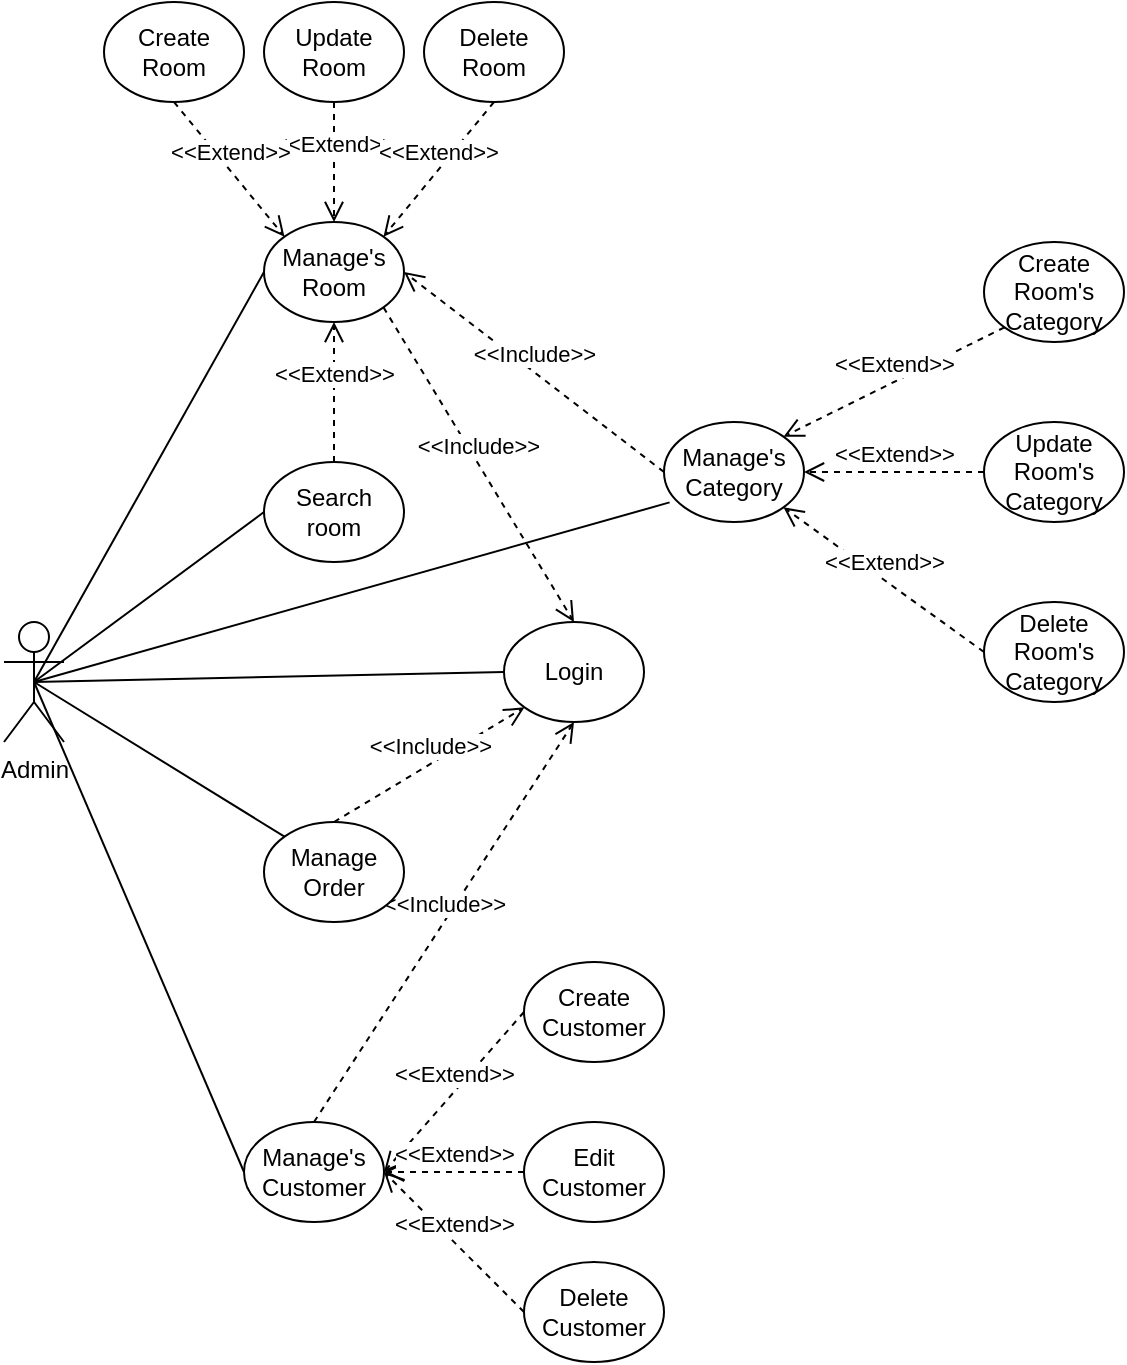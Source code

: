 <mxfile version="14.5.1" type="github">
  <diagram id="v-P9ltx4eJ1AebxSCoYZ" name="Page-1">
    <mxGraphModel dx="994" dy="584" grid="1" gridSize="10" guides="1" tooltips="1" connect="1" arrows="1" fold="1" page="1" pageScale="1" pageWidth="850" pageHeight="1100" math="0" shadow="0">
      <root>
        <mxCell id="0" />
        <mxCell id="1" parent="0" />
        <mxCell id="56smXT5DlRSRfyMIf9yv-1" value="Admin" style="shape=umlActor;verticalLabelPosition=bottom;verticalAlign=top;html=1;outlineConnect=0;" parent="1" vertex="1">
          <mxGeometry x="40" y="320" width="30" height="60" as="geometry" />
        </mxCell>
        <mxCell id="56smXT5DlRSRfyMIf9yv-2" value="Login" style="ellipse;whiteSpace=wrap;html=1;" parent="1" vertex="1">
          <mxGeometry x="290" y="320" width="70" height="50" as="geometry" />
        </mxCell>
        <mxCell id="56smXT5DlRSRfyMIf9yv-3" value="Manage&#39;s Customer" style="ellipse;whiteSpace=wrap;html=1;" parent="1" vertex="1">
          <mxGeometry x="160" y="570" width="70" height="50" as="geometry" />
        </mxCell>
        <mxCell id="56smXT5DlRSRfyMIf9yv-4" value="Delete Customer" style="ellipse;whiteSpace=wrap;html=1;" parent="1" vertex="1">
          <mxGeometry x="300" y="640" width="70" height="50" as="geometry" />
        </mxCell>
        <mxCell id="56smXT5DlRSRfyMIf9yv-5" value="Create Customer" style="ellipse;whiteSpace=wrap;html=1;" parent="1" vertex="1">
          <mxGeometry x="300" y="490" width="70" height="50" as="geometry" />
        </mxCell>
        <mxCell id="56smXT5DlRSRfyMIf9yv-9" value="Search room" style="ellipse;whiteSpace=wrap;html=1;" parent="1" vertex="1">
          <mxGeometry x="170" y="240" width="70" height="50" as="geometry" />
        </mxCell>
        <mxCell id="56smXT5DlRSRfyMIf9yv-10" value="Manage&#39;s Room" style="ellipse;whiteSpace=wrap;html=1;" parent="1" vertex="1">
          <mxGeometry x="170" y="120" width="70" height="50" as="geometry" />
        </mxCell>
        <mxCell id="56smXT5DlRSRfyMIf9yv-11" value="" style="endArrow=none;html=1;exitX=0.5;exitY=0.5;exitDx=0;exitDy=0;exitPerimeter=0;entryX=0;entryY=0.5;entryDx=0;entryDy=0;" parent="1" source="56smXT5DlRSRfyMIf9yv-1" target="56smXT5DlRSRfyMIf9yv-2" edge="1">
          <mxGeometry width="50" height="50" relative="1" as="geometry">
            <mxPoint x="310" y="410" as="sourcePoint" />
            <mxPoint x="360" y="360" as="targetPoint" />
          </mxGeometry>
        </mxCell>
        <mxCell id="56smXT5DlRSRfyMIf9yv-12" value="" style="endArrow=none;html=1;exitX=0.5;exitY=0.5;exitDx=0;exitDy=0;exitPerimeter=0;entryX=0;entryY=0.5;entryDx=0;entryDy=0;" parent="1" source="56smXT5DlRSRfyMIf9yv-1" target="56smXT5DlRSRfyMIf9yv-10" edge="1">
          <mxGeometry width="50" height="50" relative="1" as="geometry">
            <mxPoint x="65" y="360.0" as="sourcePoint" />
            <mxPoint x="150" y="195" as="targetPoint" />
          </mxGeometry>
        </mxCell>
        <mxCell id="56smXT5DlRSRfyMIf9yv-13" value="" style="endArrow=none;html=1;exitX=0.5;exitY=0.5;exitDx=0;exitDy=0;exitPerimeter=0;entryX=0;entryY=0.5;entryDx=0;entryDy=0;" parent="1" source="56smXT5DlRSRfyMIf9yv-1" target="56smXT5DlRSRfyMIf9yv-9" edge="1">
          <mxGeometry width="50" height="50" relative="1" as="geometry">
            <mxPoint x="65" y="360.0" as="sourcePoint" />
            <mxPoint x="150" y="275" as="targetPoint" />
          </mxGeometry>
        </mxCell>
        <mxCell id="56smXT5DlRSRfyMIf9yv-16" value="Delete Room" style="ellipse;whiteSpace=wrap;html=1;" parent="1" vertex="1">
          <mxGeometry x="250" y="10" width="70" height="50" as="geometry" />
        </mxCell>
        <mxCell id="56smXT5DlRSRfyMIf9yv-17" value="Update Room" style="ellipse;whiteSpace=wrap;html=1;" parent="1" vertex="1">
          <mxGeometry x="170" y="10" width="70" height="50" as="geometry" />
        </mxCell>
        <mxCell id="56smXT5DlRSRfyMIf9yv-18" value="Create Room" style="ellipse;whiteSpace=wrap;html=1;" parent="1" vertex="1">
          <mxGeometry x="90" y="10" width="70" height="50" as="geometry" />
        </mxCell>
        <mxCell id="56smXT5DlRSRfyMIf9yv-20" value="&amp;lt;&amp;lt;Extend&amp;gt;&amp;gt;" style="html=1;verticalAlign=bottom;endArrow=open;dashed=1;endSize=8;exitX=0.5;exitY=1;exitDx=0;exitDy=0;entryX=0.5;entryY=0;entryDx=0;entryDy=0;" parent="1" source="56smXT5DlRSRfyMIf9yv-17" target="56smXT5DlRSRfyMIf9yv-10" edge="1">
          <mxGeometry relative="1" as="geometry">
            <mxPoint x="405" y="290" as="sourcePoint" />
            <mxPoint x="425" y="335.0" as="targetPoint" />
          </mxGeometry>
        </mxCell>
        <mxCell id="56smXT5DlRSRfyMIf9yv-21" value="&amp;lt;&amp;lt;Extend&amp;gt;&amp;gt;" style="html=1;verticalAlign=bottom;endArrow=open;dashed=1;endSize=8;exitX=0.5;exitY=1;exitDx=0;exitDy=0;entryX=1;entryY=0;entryDx=0;entryDy=0;" parent="1" source="56smXT5DlRSRfyMIf9yv-16" target="56smXT5DlRSRfyMIf9yv-10" edge="1">
          <mxGeometry relative="1" as="geometry">
            <mxPoint x="490.251" y="292.678" as="sourcePoint" />
            <mxPoint x="449.749" y="342.322" as="targetPoint" />
          </mxGeometry>
        </mxCell>
        <mxCell id="56smXT5DlRSRfyMIf9yv-22" value="&amp;lt;&amp;lt;Extend&amp;gt;&amp;gt;" style="html=1;verticalAlign=bottom;endArrow=open;dashed=1;endSize=8;exitX=0.5;exitY=0;exitDx=0;exitDy=0;entryX=0.5;entryY=1;entryDx=0;entryDy=0;" parent="1" source="56smXT5DlRSRfyMIf9yv-9" target="56smXT5DlRSRfyMIf9yv-10" edge="1">
          <mxGeometry relative="1" as="geometry">
            <mxPoint x="405" y="290" as="sourcePoint" />
            <mxPoint x="425" y="335.0" as="targetPoint" />
          </mxGeometry>
        </mxCell>
        <mxCell id="56smXT5DlRSRfyMIf9yv-27" value="" style="endArrow=none;html=1;exitX=0.5;exitY=0.5;exitDx=0;exitDy=0;exitPerimeter=0;entryX=0;entryY=0.5;entryDx=0;entryDy=0;" parent="1" source="56smXT5DlRSRfyMIf9yv-1" target="56smXT5DlRSRfyMIf9yv-3" edge="1">
          <mxGeometry width="50" height="50" relative="1" as="geometry">
            <mxPoint x="75" y="370.0" as="sourcePoint" />
            <mxPoint x="160" y="305" as="targetPoint" />
          </mxGeometry>
        </mxCell>
        <mxCell id="9CDeCDTnV2fdpPq-UYgq-1" value="&amp;lt;&amp;lt;Include&amp;gt;&amp;gt;" style="html=1;verticalAlign=bottom;endArrow=open;dashed=1;endSize=8;exitX=1;exitY=1;exitDx=0;exitDy=0;entryX=0.5;entryY=0;entryDx=0;entryDy=0;" parent="1" source="56smXT5DlRSRfyMIf9yv-10" target="56smXT5DlRSRfyMIf9yv-2" edge="1">
          <mxGeometry relative="1" as="geometry">
            <mxPoint x="220" y="295" as="sourcePoint" />
            <mxPoint x="310" y="150" as="targetPoint" />
          </mxGeometry>
        </mxCell>
        <mxCell id="9CDeCDTnV2fdpPq-UYgq-3" value="&amp;lt;&amp;lt;Include&amp;gt;&amp;gt;" style="html=1;verticalAlign=bottom;endArrow=open;dashed=1;endSize=8;exitX=0.5;exitY=0;exitDx=0;exitDy=0;entryX=0.5;entryY=1;entryDx=0;entryDy=0;" parent="1" source="56smXT5DlRSRfyMIf9yv-3" target="56smXT5DlRSRfyMIf9yv-2" edge="1">
          <mxGeometry relative="1" as="geometry">
            <mxPoint x="470" y="430" as="sourcePoint" />
            <mxPoint x="389.579" y="372.798" as="targetPoint" />
          </mxGeometry>
        </mxCell>
        <mxCell id="9CDeCDTnV2fdpPq-UYgq-4" value="&amp;lt;&amp;lt;Extend&amp;gt;&amp;gt;" style="html=1;verticalAlign=bottom;endArrow=open;dashed=1;endSize=8;exitX=0;exitY=0.5;exitDx=0;exitDy=0;entryX=1;entryY=0.5;entryDx=0;entryDy=0;" parent="1" source="56smXT5DlRSRfyMIf9yv-5" target="56smXT5DlRSRfyMIf9yv-3" edge="1">
          <mxGeometry relative="1" as="geometry">
            <mxPoint x="400" y="520.0" as="sourcePoint" />
            <mxPoint x="445.421" y="472.798" as="targetPoint" />
          </mxGeometry>
        </mxCell>
        <mxCell id="9CDeCDTnV2fdpPq-UYgq-5" value="&amp;lt;&amp;lt;Extend&amp;gt;&amp;gt;" style="html=1;verticalAlign=bottom;endArrow=open;dashed=1;endSize=8;exitX=0;exitY=0.5;exitDx=0;exitDy=0;entryX=1;entryY=0.5;entryDx=0;entryDy=0;" parent="1" source="56smXT5DlRSRfyMIf9yv-4" target="56smXT5DlRSRfyMIf9yv-3" edge="1">
          <mxGeometry relative="1" as="geometry">
            <mxPoint x="410" y="530.0" as="sourcePoint" />
            <mxPoint x="455.421" y="482.798" as="targetPoint" />
          </mxGeometry>
        </mxCell>
        <mxCell id="iWWGk99or0XHmobTajnt-2" value="&amp;lt;&amp;lt;Extend&amp;gt;&amp;gt;" style="html=1;verticalAlign=bottom;endArrow=open;dashed=1;endSize=8;exitX=0.5;exitY=1;exitDx=0;exitDy=0;entryX=0;entryY=0;entryDx=0;entryDy=0;" parent="1" source="56smXT5DlRSRfyMIf9yv-18" target="56smXT5DlRSRfyMIf9yv-10" edge="1">
          <mxGeometry relative="1" as="geometry">
            <mxPoint x="255.0" y="70.0" as="sourcePoint" />
            <mxPoint x="239.65" y="137.252" as="targetPoint" />
          </mxGeometry>
        </mxCell>
        <mxCell id="iWWGk99or0XHmobTajnt-4" value="Manage Order" style="ellipse;whiteSpace=wrap;html=1;" parent="1" vertex="1">
          <mxGeometry x="170" y="420" width="70" height="50" as="geometry" />
        </mxCell>
        <mxCell id="iWWGk99or0XHmobTajnt-7" value="" style="endArrow=none;html=1;exitX=0.5;exitY=0.5;exitDx=0;exitDy=0;exitPerimeter=0;entryX=0;entryY=0;entryDx=0;entryDy=0;" parent="1" source="56smXT5DlRSRfyMIf9yv-1" target="iWWGk99or0XHmobTajnt-4" edge="1">
          <mxGeometry width="50" height="50" relative="1" as="geometry">
            <mxPoint x="65" y="360" as="sourcePoint" />
            <mxPoint x="320.0" y="560" as="targetPoint" />
          </mxGeometry>
        </mxCell>
        <mxCell id="iWWGk99or0XHmobTajnt-8" value="&amp;lt;&amp;lt;Include&amp;gt;&amp;gt;" style="html=1;verticalAlign=bottom;endArrow=open;dashed=1;endSize=8;exitX=0.5;exitY=0;exitDx=0;exitDy=0;entryX=0;entryY=1;entryDx=0;entryDy=0;" parent="1" source="iWWGk99or0XHmobTajnt-4" target="56smXT5DlRSRfyMIf9yv-2" edge="1">
          <mxGeometry relative="1" as="geometry">
            <mxPoint x="355" y="535" as="sourcePoint" />
            <mxPoint x="355" y="385" as="targetPoint" />
          </mxGeometry>
        </mxCell>
        <mxCell id="dHIuYxT9xzdM64w48Ge4-1" value="Manage&#39;s Category" style="ellipse;whiteSpace=wrap;html=1;" vertex="1" parent="1">
          <mxGeometry x="370" y="220" width="70" height="50" as="geometry" />
        </mxCell>
        <mxCell id="dHIuYxT9xzdM64w48Ge4-2" value="Create Room&#39;s Category" style="ellipse;whiteSpace=wrap;html=1;" vertex="1" parent="1">
          <mxGeometry x="530" y="130" width="70" height="50" as="geometry" />
        </mxCell>
        <mxCell id="dHIuYxT9xzdM64w48Ge4-3" value="Update Room&#39;s Category" style="ellipse;whiteSpace=wrap;html=1;" vertex="1" parent="1">
          <mxGeometry x="530" y="220" width="70" height="50" as="geometry" />
        </mxCell>
        <mxCell id="dHIuYxT9xzdM64w48Ge4-4" value="Delete Room&#39;s Category" style="ellipse;whiteSpace=wrap;html=1;" vertex="1" parent="1">
          <mxGeometry x="530" y="310" width="70" height="50" as="geometry" />
        </mxCell>
        <mxCell id="dHIuYxT9xzdM64w48Ge4-5" value="&amp;lt;&amp;lt;Extend&amp;gt;&amp;gt;" style="html=1;verticalAlign=bottom;endArrow=open;dashed=1;endSize=8;exitX=0;exitY=1;exitDx=0;exitDy=0;entryX=1;entryY=0;entryDx=0;entryDy=0;" edge="1" parent="1" source="dHIuYxT9xzdM64w48Ge4-2" target="dHIuYxT9xzdM64w48Ge4-1">
          <mxGeometry relative="1" as="geometry">
            <mxPoint x="295" y="70" as="sourcePoint" />
            <mxPoint x="239.749" y="137.322" as="targetPoint" />
          </mxGeometry>
        </mxCell>
        <mxCell id="dHIuYxT9xzdM64w48Ge4-6" value="&amp;lt;&amp;lt;Extend&amp;gt;&amp;gt;" style="html=1;verticalAlign=bottom;endArrow=open;dashed=1;endSize=8;exitX=0;exitY=0.5;exitDx=0;exitDy=0;entryX=1;entryY=0.5;entryDx=0;entryDy=0;" edge="1" parent="1" source="dHIuYxT9xzdM64w48Ge4-3" target="dHIuYxT9xzdM64w48Ge4-1">
          <mxGeometry relative="1" as="geometry">
            <mxPoint x="305" y="80" as="sourcePoint" />
            <mxPoint x="249.749" y="147.322" as="targetPoint" />
          </mxGeometry>
        </mxCell>
        <mxCell id="dHIuYxT9xzdM64w48Ge4-7" value="&amp;lt;&amp;lt;Extend&amp;gt;&amp;gt;" style="html=1;verticalAlign=bottom;endArrow=open;dashed=1;endSize=8;exitX=0;exitY=0.5;exitDx=0;exitDy=0;entryX=1;entryY=1;entryDx=0;entryDy=0;" edge="1" parent="1" source="dHIuYxT9xzdM64w48Ge4-4" target="dHIuYxT9xzdM64w48Ge4-1">
          <mxGeometry relative="1" as="geometry">
            <mxPoint x="315" y="90" as="sourcePoint" />
            <mxPoint x="260" y="157" as="targetPoint" />
          </mxGeometry>
        </mxCell>
        <mxCell id="dHIuYxT9xzdM64w48Ge4-8" value="&amp;lt;&amp;lt;Include&amp;gt;&amp;gt;" style="html=1;verticalAlign=bottom;endArrow=open;dashed=1;endSize=8;exitX=0;exitY=0.5;exitDx=0;exitDy=0;entryX=1;entryY=0.5;entryDx=0;entryDy=0;" edge="1" parent="1" source="dHIuYxT9xzdM64w48Ge4-1" target="56smXT5DlRSRfyMIf9yv-10">
          <mxGeometry relative="1" as="geometry">
            <mxPoint x="239.749" y="172.678" as="sourcePoint" />
            <mxPoint x="405" y="330" as="targetPoint" />
          </mxGeometry>
        </mxCell>
        <mxCell id="dHIuYxT9xzdM64w48Ge4-9" value="" style="endArrow=none;html=1;exitX=0.5;exitY=0.5;exitDx=0;exitDy=0;exitPerimeter=0;entryX=0.04;entryY=0.804;entryDx=0;entryDy=0;entryPerimeter=0;" edge="1" parent="1" source="56smXT5DlRSRfyMIf9yv-1" target="dHIuYxT9xzdM64w48Ge4-1">
          <mxGeometry width="50" height="50" relative="1" as="geometry">
            <mxPoint x="65" y="360" as="sourcePoint" />
            <mxPoint x="250" y="325" as="targetPoint" />
          </mxGeometry>
        </mxCell>
        <mxCell id="dHIuYxT9xzdM64w48Ge4-10" value="Edit Customer" style="ellipse;whiteSpace=wrap;html=1;" vertex="1" parent="1">
          <mxGeometry x="300" y="570" width="70" height="50" as="geometry" />
        </mxCell>
        <mxCell id="dHIuYxT9xzdM64w48Ge4-11" value="&amp;lt;&amp;lt;Extend&amp;gt;&amp;gt;" style="html=1;verticalAlign=bottom;endArrow=open;dashed=1;endSize=8;exitX=0;exitY=0.5;exitDx=0;exitDy=0;entryX=1;entryY=0.5;entryDx=0;entryDy=0;" edge="1" parent="1" source="dHIuYxT9xzdM64w48Ge4-10" target="56smXT5DlRSRfyMIf9yv-3">
          <mxGeometry relative="1" as="geometry">
            <mxPoint x="470" y="455" as="sourcePoint" />
            <mxPoint x="380" y="515" as="targetPoint" />
          </mxGeometry>
        </mxCell>
      </root>
    </mxGraphModel>
  </diagram>
</mxfile>
